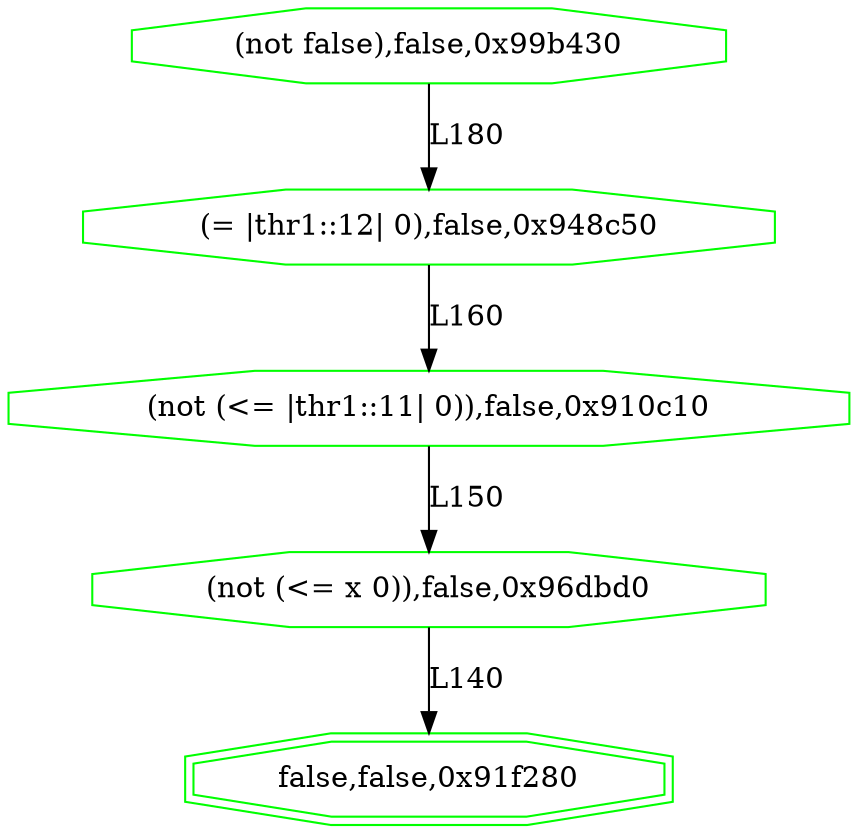 digraph G {
0[label="(not false),false,0x99b430", color=green,shape=octagon];
1[label="(= |thr1::12| 0),false,0x948c50", color=green,shape=octagon];
2[label="(not (<= |thr1::11| 0)),false,0x910c10", color=green,shape=octagon];
3[label="(not (<= x 0)),false,0x96dbd0", color=green,shape=octagon];
4[label="false,false,0x91f280", color=green,shape=doubleoctagon];
0->1 [label="L180"];
1->2 [label="L160"];
2->3 [label="L150"];
3->4 [label="L140"];
}
